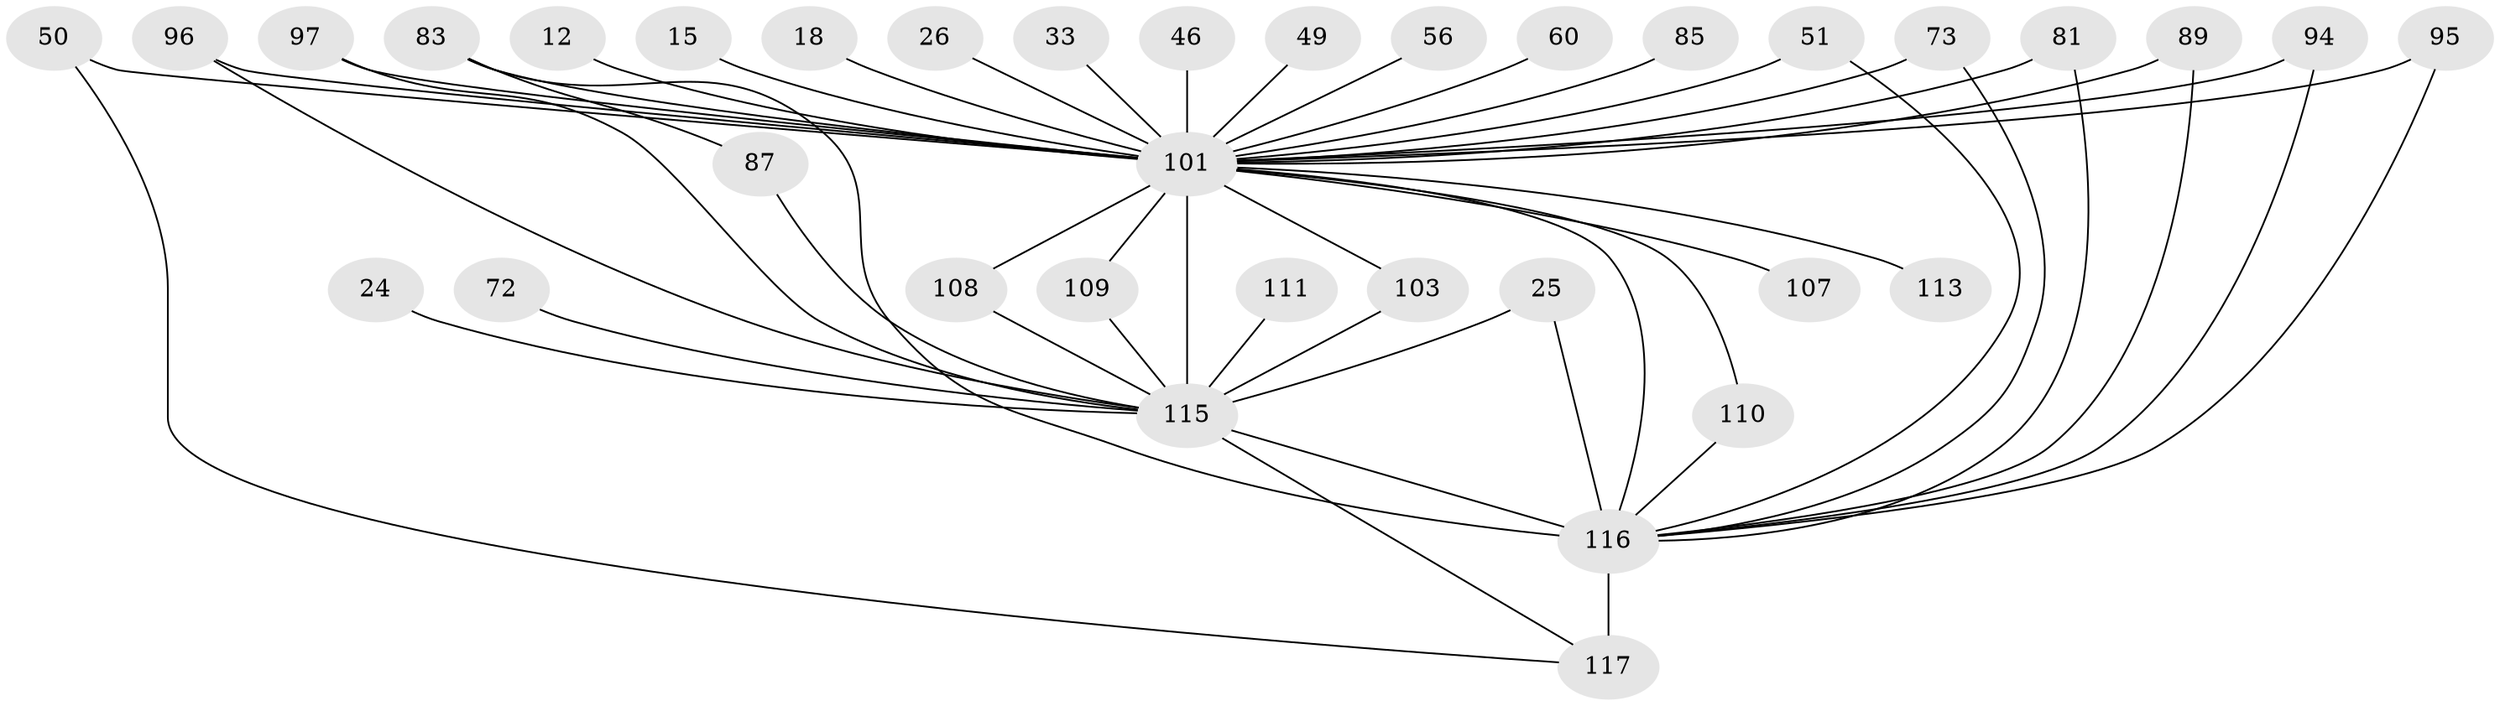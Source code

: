 // original degree distribution, {29: 0.008547008547008548, 21: 0.017094017094017096, 20: 0.008547008547008548, 9: 0.017094017094017096, 38: 0.008547008547008548, 31: 0.008547008547008548, 16: 0.008547008547008548, 24: 0.008547008547008548, 19: 0.008547008547008548, 4: 0.09401709401709402, 2: 0.5641025641025641, 7: 0.017094017094017096, 6: 0.017094017094017096, 3: 0.19658119658119658, 5: 0.017094017094017096}
// Generated by graph-tools (version 1.1) at 2025/48/03/04/25 21:48:07]
// undirected, 35 vertices, 52 edges
graph export_dot {
graph [start="1"]
  node [color=gray90,style=filled];
  12;
  15;
  18;
  24;
  25;
  26;
  33;
  46;
  49;
  50;
  51;
  56;
  60;
  72;
  73;
  81 [super="+66+77+16"];
  83 [super="+44+55+65"];
  85;
  87;
  89;
  94 [super="+80"];
  95 [super="+54"];
  96;
  97;
  101 [super="+67+68+61+76+86+47+70+91"];
  103;
  107;
  108;
  109 [super="+62"];
  110;
  111;
  113 [super="+99"];
  115 [super="+64+71+75+10+57+90+82+102+105+114"];
  116 [super="+98+104+112"];
  117 [super="+106+58"];
  12 -- 101;
  15 -- 101;
  18 -- 101;
  24 -- 115 [weight=2];
  25 -- 115;
  25 -- 116;
  26 -- 101;
  33 -- 101;
  46 -- 101 [weight=2];
  49 -- 101 [weight=3];
  50 -- 117;
  50 -- 101;
  51 -- 101;
  51 -- 116;
  56 -- 101 [weight=2];
  60 -- 101;
  72 -- 115;
  73 -- 101;
  73 -- 116;
  81 -- 101 [weight=6];
  81 -- 116;
  83 -- 87;
  83 -- 101 [weight=9];
  83 -- 116;
  85 -- 101 [weight=2];
  87 -- 115;
  89 -- 101;
  89 -- 116;
  94 -- 101 [weight=2];
  94 -- 116 [weight=2];
  95 -- 101 [weight=2];
  95 -- 116 [weight=2];
  96 -- 115;
  96 -- 101;
  97 -- 115;
  97 -- 101;
  101 -- 115 [weight=43];
  101 -- 103;
  101 -- 107;
  101 -- 108;
  101 -- 113 [weight=5];
  101 -- 109 [weight=2];
  101 -- 110;
  101 -- 116 [weight=13];
  103 -- 115;
  108 -- 115;
  109 -- 115;
  110 -- 116;
  111 -- 115 [weight=2];
  115 -- 116 [weight=16];
  115 -- 117 [weight=3];
  116 -- 117 [weight=5];
}
